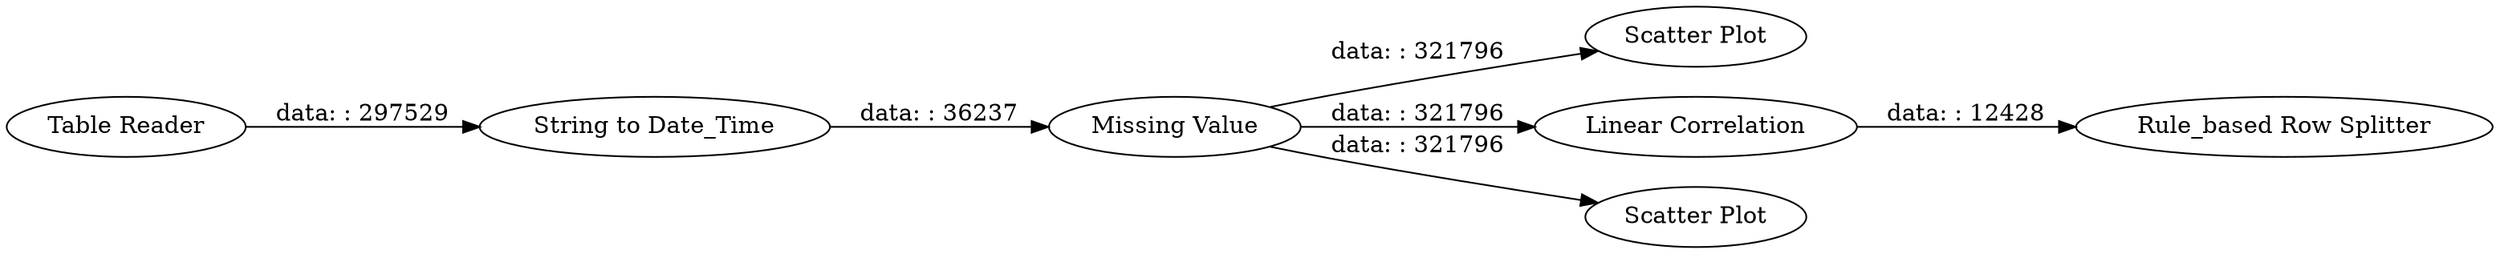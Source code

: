 digraph {
	"-4596341688012494440_3" [label="Missing Value"]
	"-4596341688012494440_7" [label="Scatter Plot"]
	"-4596341688012494440_4" [label="Linear Correlation"]
	"-4596341688012494440_6" [label="Scatter Plot"]
	"-4596341688012494440_5" [label="Rule_based Row Splitter"]
	"-4596341688012494440_2" [label="String to Date_Time"]
	"-4596341688012494440_1" [label="Table Reader"]
	"-4596341688012494440_3" -> "-4596341688012494440_6" [label="data: : 321796"]
	"-4596341688012494440_3" -> "-4596341688012494440_7" [label="data: : 321796"]
	"-4596341688012494440_4" -> "-4596341688012494440_5" [label="data: : 12428"]
	"-4596341688012494440_1" -> "-4596341688012494440_2" [label="data: : 297529"]
	"-4596341688012494440_2" -> "-4596341688012494440_3" [label="data: : 36237"]
	"-4596341688012494440_3" -> "-4596341688012494440_4" [label="data: : 321796"]
	rankdir=LR
}
